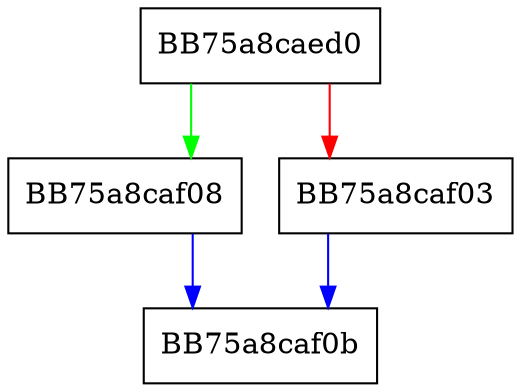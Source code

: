 digraph do_compare {
  node [shape="box"];
  graph [splines=ortho];
  BB75a8caed0 -> BB75a8caf08 [color="green"];
  BB75a8caed0 -> BB75a8caf03 [color="red"];
  BB75a8caf03 -> BB75a8caf0b [color="blue"];
  BB75a8caf08 -> BB75a8caf0b [color="blue"];
}